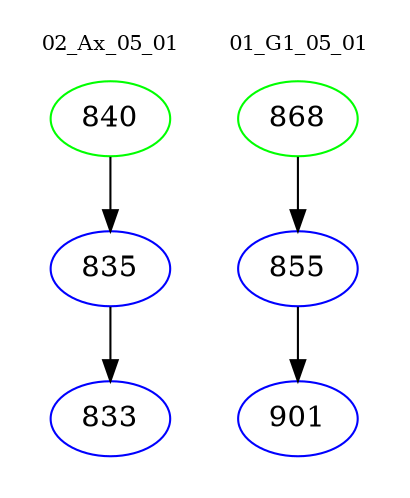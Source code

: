 digraph{
subgraph cluster_0 {
color = white
label = "02_Ax_05_01";
fontsize=10;
T0_840 [label="840", color="green"]
T0_840 -> T0_835 [color="black"]
T0_835 [label="835", color="blue"]
T0_835 -> T0_833 [color="black"]
T0_833 [label="833", color="blue"]
}
subgraph cluster_1 {
color = white
label = "01_G1_05_01";
fontsize=10;
T1_868 [label="868", color="green"]
T1_868 -> T1_855 [color="black"]
T1_855 [label="855", color="blue"]
T1_855 -> T1_901 [color="black"]
T1_901 [label="901", color="blue"]
}
}

